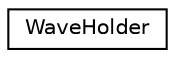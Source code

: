 digraph "Graphical Class Hierarchy"
{
  edge [fontname="Helvetica",fontsize="10",labelfontname="Helvetica",labelfontsize="10"];
  node [fontname="Helvetica",fontsize="10",shape=record];
  rankdir="LR";
  Node0 [label="WaveHolder",height=0.2,width=0.4,color="black", fillcolor="white", style="filled",URL="$classkaldi_1_1WaveHolder.html"];
}
